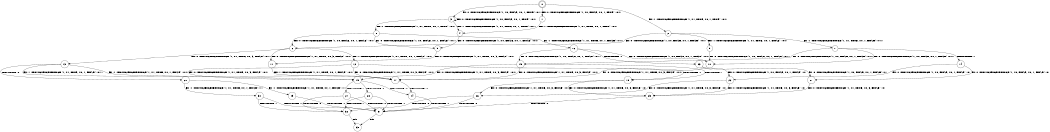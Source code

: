 digraph BCG {
size = "7, 10.5";
center = TRUE;
node [shape = circle];
0 [peripheries = 2];
0 -> 1 [label = "EX !0 !ATOMIC_EXCH_BRANCH (1, +0, FALSE, +0, 1, TRUE) !:0:1:"];
0 -> 2 [label = "EX !1 !ATOMIC_EXCH_BRANCH (1, +1, TRUE, +0, 1, TRUE) !:0:1:"];
0 -> 3 [label = "EX !0 !ATOMIC_EXCH_BRANCH (1, +0, FALSE, +0, 1, TRUE) !:0:1:"];
1 -> 4 [label = "EX !1 !ATOMIC_EXCH_BRANCH (1, +1, TRUE, +0, 1, TRUE) !:0:1:"];
2 -> 5 [label = "EX !1 !ATOMIC_EXCH_BRANCH (1, +1, TRUE, +0, 1, FALSE) !:0:1:"];
2 -> 6 [label = "EX !0 !ATOMIC_EXCH_BRANCH (1, +0, FALSE, +0, 1, FALSE) !:0:1:"];
2 -> 7 [label = "EX !1 !ATOMIC_EXCH_BRANCH (1, +1, TRUE, +0, 1, FALSE) !:0:1:"];
3 -> 4 [label = "EX !1 !ATOMIC_EXCH_BRANCH (1, +1, TRUE, +0, 1, TRUE) !:0:1:"];
3 -> 8 [label = "EX !1 !ATOMIC_EXCH_BRANCH (1, +1, TRUE, +0, 1, TRUE) !:0:1:"];
3 -> 3 [label = "EX !0 !ATOMIC_EXCH_BRANCH (1, +0, FALSE, +0, 1, TRUE) !:0:1:"];
4 -> 9 [label = "EX !0 !ATOMIC_EXCH_BRANCH (1, +0, FALSE, +0, 1, FALSE) !:0:1:"];
5 -> 10 [label = "EX !0 !ATOMIC_EXCH_BRANCH (1, +0, FALSE, +0, 1, FALSE) !:0:1:"];
6 -> 11 [label = "EX !0 !ATOMIC_EXCH_BRANCH (1, +1, TRUE, +0, 3, FALSE) !:0:1:"];
6 -> 12 [label = "EX !1 !ATOMIC_EXCH_BRANCH (1, +1, TRUE, +0, 1, FALSE) !:0:1:"];
6 -> 13 [label = "EX !0 !ATOMIC_EXCH_BRANCH (1, +1, TRUE, +0, 3, FALSE) !:0:1:"];
7 -> 10 [label = "EX !0 !ATOMIC_EXCH_BRANCH (1, +0, FALSE, +0, 1, FALSE) !:0:1:"];
7 -> 14 [label = "TERMINATE !1"];
7 -> 15 [label = "EX !0 !ATOMIC_EXCH_BRANCH (1, +0, FALSE, +0, 1, FALSE) !:0:1:"];
8 -> 9 [label = "EX !0 !ATOMIC_EXCH_BRANCH (1, +0, FALSE, +0, 1, FALSE) !:0:1:"];
8 -> 16 [label = "EX !1 !ATOMIC_EXCH_BRANCH (1, +1, TRUE, +0, 1, FALSE) !:0:1:"];
8 -> 6 [label = "EX !0 !ATOMIC_EXCH_BRANCH (1, +0, FALSE, +0, 1, FALSE) !:0:1:"];
9 -> 11 [label = "EX !0 !ATOMIC_EXCH_BRANCH (1, +1, TRUE, +0, 3, FALSE) !:0:1:"];
10 -> 17 [label = "EX !0 !ATOMIC_EXCH_BRANCH (1, +1, TRUE, +0, 3, FALSE) !:0:1:"];
11 -> 17 [label = "EX !1 !ATOMIC_EXCH_BRANCH (1, +1, TRUE, +0, 1, FALSE) !:0:1:"];
12 -> 17 [label = "EX !0 !ATOMIC_EXCH_BRANCH (1, +1, TRUE, +0, 3, FALSE) !:0:1:"];
12 -> 18 [label = "TERMINATE !1"];
12 -> 19 [label = "EX !0 !ATOMIC_EXCH_BRANCH (1, +1, TRUE, +0, 3, FALSE) !:0:1:"];
13 -> 17 [label = "EX !1 !ATOMIC_EXCH_BRANCH (1, +1, TRUE, +0, 1, FALSE) !:0:1:"];
13 -> 20 [label = "TERMINATE !0"];
13 -> 19 [label = "EX !1 !ATOMIC_EXCH_BRANCH (1, +1, TRUE, +0, 1, FALSE) !:0:1:"];
14 -> 21 [label = "EX !0 !ATOMIC_EXCH_BRANCH (1, +0, FALSE, +0, 1, FALSE) !:0:"];
14 -> 22 [label = "EX !0 !ATOMIC_EXCH_BRANCH (1, +0, FALSE, +0, 1, FALSE) !:0:"];
15 -> 17 [label = "EX !0 !ATOMIC_EXCH_BRANCH (1, +1, TRUE, +0, 3, FALSE) !:0:1:"];
15 -> 18 [label = "TERMINATE !1"];
15 -> 19 [label = "EX !0 !ATOMIC_EXCH_BRANCH (1, +1, TRUE, +0, 3, FALSE) !:0:1:"];
16 -> 10 [label = "EX !0 !ATOMIC_EXCH_BRANCH (1, +0, FALSE, +0, 1, FALSE) !:0:1:"];
16 -> 23 [label = "TERMINATE !1"];
16 -> 15 [label = "EX !0 !ATOMIC_EXCH_BRANCH (1, +0, FALSE, +0, 1, FALSE) !:0:1:"];
17 -> 24 [label = "TERMINATE !0"];
18 -> 25 [label = "EX !0 !ATOMIC_EXCH_BRANCH (1, +1, TRUE, +0, 3, FALSE) !:0:"];
18 -> 26 [label = "EX !0 !ATOMIC_EXCH_BRANCH (1, +1, TRUE, +0, 3, FALSE) !:0:"];
19 -> 24 [label = "TERMINATE !0"];
19 -> 27 [label = "TERMINATE !1"];
19 -> 28 [label = "TERMINATE !0"];
20 -> 29 [label = "EX !1 !ATOMIC_EXCH_BRANCH (1, +1, TRUE, +0, 1, FALSE) !:1:"];
20 -> 30 [label = "EX !1 !ATOMIC_EXCH_BRANCH (1, +1, TRUE, +0, 1, FALSE) !:1:"];
21 -> 25 [label = "EX !0 !ATOMIC_EXCH_BRANCH (1, +1, TRUE, +0, 3, FALSE) !:0:"];
22 -> 25 [label = "EX !0 !ATOMIC_EXCH_BRANCH (1, +1, TRUE, +0, 3, FALSE) !:0:"];
22 -> 26 [label = "EX !0 !ATOMIC_EXCH_BRANCH (1, +1, TRUE, +0, 3, FALSE) !:0:"];
23 -> 21 [label = "EX !0 !ATOMIC_EXCH_BRANCH (1, +0, FALSE, +0, 1, FALSE) !:0:"];
23 -> 22 [label = "EX !0 !ATOMIC_EXCH_BRANCH (1, +0, FALSE, +0, 1, FALSE) !:0:"];
24 -> 31 [label = "TERMINATE !1"];
25 -> 31 [label = "TERMINATE !0"];
26 -> 31 [label = "TERMINATE !0"];
26 -> 32 [label = "TERMINATE !0"];
27 -> 31 [label = "TERMINATE !0"];
27 -> 32 [label = "TERMINATE !0"];
28 -> 31 [label = "TERMINATE !1"];
28 -> 32 [label = "TERMINATE !1"];
29 -> 31 [label = "TERMINATE !1"];
30 -> 31 [label = "TERMINATE !1"];
30 -> 32 [label = "TERMINATE !1"];
31 -> 33 [label = "exit"];
32 -> 33 [label = "exit"];
}
